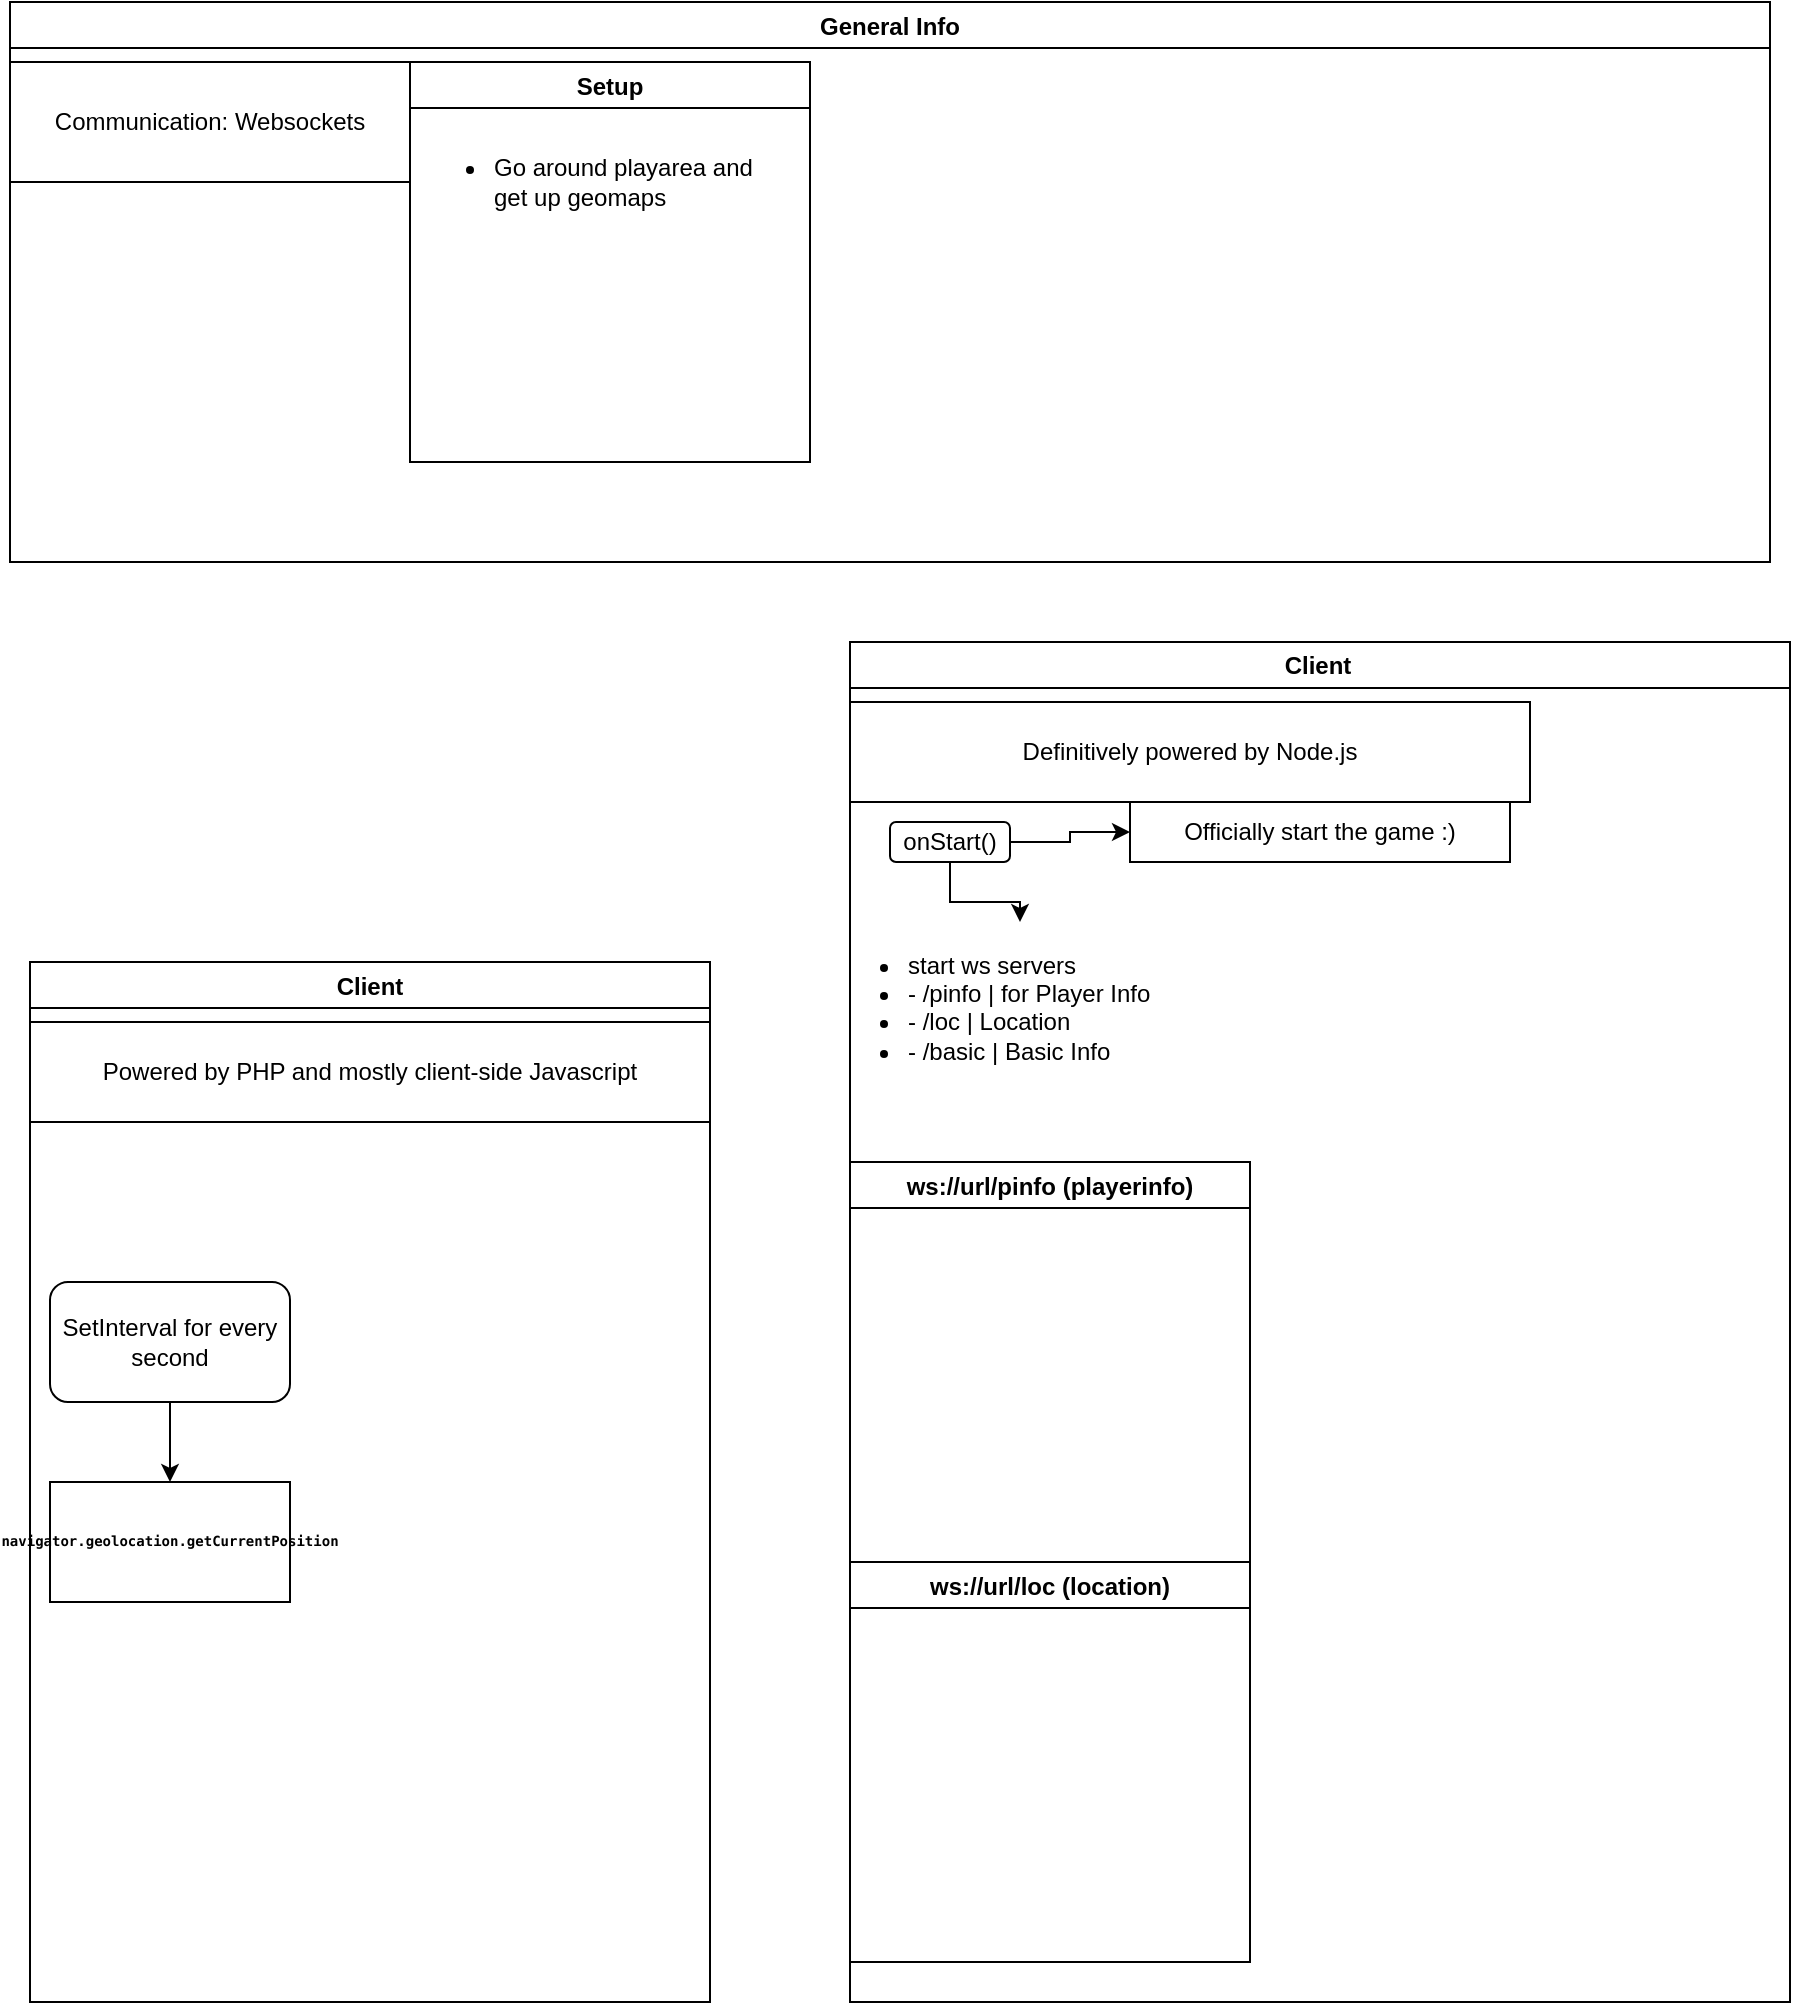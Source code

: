 <mxfile version="13.9.2" type="github">
  <diagram id="CQ5-SCFiZAmAGeY1lwmJ" name="Page-1">
    <mxGraphModel dx="1422" dy="1903" grid="1" gridSize="10" guides="1" tooltips="1" connect="1" arrows="1" fold="1" page="1" pageScale="1" pageWidth="850" pageHeight="1100" math="0" shadow="0">
      <root>
        <mxCell id="0" />
        <mxCell id="1" parent="0" />
        <mxCell id="Uq4jdsSz1HJpVTgpHxvG-2" value="Client" style="swimlane;" parent="1" vertex="1">
          <mxGeometry x="30" y="50" width="340" height="520" as="geometry" />
        </mxCell>
        <mxCell id="Uq4jdsSz1HJpVTgpHxvG-6" style="edgeStyle=orthogonalEdgeStyle;rounded=0;orthogonalLoop=1;jettySize=auto;html=1;" parent="Uq4jdsSz1HJpVTgpHxvG-2" source="Uq4jdsSz1HJpVTgpHxvG-1" target="Uq4jdsSz1HJpVTgpHxvG-5" edge="1">
          <mxGeometry relative="1" as="geometry" />
        </mxCell>
        <mxCell id="Uq4jdsSz1HJpVTgpHxvG-1" value="SetInterval for every second" style="rounded=1;whiteSpace=wrap;html=1;" parent="Uq4jdsSz1HJpVTgpHxvG-2" vertex="1">
          <mxGeometry x="10" y="160" width="120" height="60" as="geometry" />
        </mxCell>
        <mxCell id="Uq4jdsSz1HJpVTgpHxvG-3" value="Powered by PHP and mostly client-side Javascript" style="rounded=0;whiteSpace=wrap;html=1;" parent="Uq4jdsSz1HJpVTgpHxvG-2" vertex="1">
          <mxGeometry y="30" width="340" height="50" as="geometry" />
        </mxCell>
        <mxCell id="Uq4jdsSz1HJpVTgpHxvG-5" value="&lt;pre style=&quot;font-size: 7px&quot;&gt;&lt;font style=&quot;font-size: 7px&quot;&gt;&lt;code class=&quot;hljs xml&quot;&gt;&lt;span class=&quot;javascript&quot;&gt;&lt;span class=&quot;javascript&quot;&gt;navigator.geolocation.getCurrentPosition&lt;/span&gt;&lt;/span&gt;&lt;/code&gt;&lt;/font&gt;&lt;/pre&gt;" style="rounded=0;whiteSpace=wrap;html=1;fontStyle=1" parent="Uq4jdsSz1HJpVTgpHxvG-2" vertex="1">
          <mxGeometry x="10" y="260" width="120" height="60" as="geometry" />
        </mxCell>
        <mxCell id="Uq4jdsSz1HJpVTgpHxvG-8" value="Client" style="swimlane;spacingRight=2;spacing=4;autosize=0;whiteSpace=wrap;" parent="1" vertex="1">
          <mxGeometry x="440" y="-110" width="470" height="680" as="geometry" />
        </mxCell>
        <mxCell id="Uq4jdsSz1HJpVTgpHxvG-9" style="edgeStyle=orthogonalEdgeStyle;rounded=0;orthogonalLoop=1;jettySize=auto;html=1;" parent="Uq4jdsSz1HJpVTgpHxvG-8" edge="1">
          <mxGeometry relative="1" as="geometry">
            <mxPoint x="130" y="190.0" as="sourcePoint" />
          </mxGeometry>
        </mxCell>
        <mxCell id="Uq4jdsSz1HJpVTgpHxvG-11" value="Definitively powered by Node.js " style="rounded=0;whiteSpace=wrap;html=1;" parent="Uq4jdsSz1HJpVTgpHxvG-8" vertex="1">
          <mxGeometry y="30" width="340" height="50" as="geometry" />
        </mxCell>
        <mxCell id="Ihg67YJzbRDvW6LbFoeo-3" value="ws://url/pinfo (playerinfo)" style="swimlane;" vertex="1" parent="Uq4jdsSz1HJpVTgpHxvG-8">
          <mxGeometry y="260" width="200" height="200" as="geometry" />
        </mxCell>
        <mxCell id="Ihg67YJzbRDvW6LbFoeo-9" style="edgeStyle=orthogonalEdgeStyle;rounded=0;orthogonalLoop=1;jettySize=auto;html=1;" edge="1" parent="Uq4jdsSz1HJpVTgpHxvG-8" source="Ihg67YJzbRDvW6LbFoeo-5" target="Ihg67YJzbRDvW6LbFoeo-7">
          <mxGeometry relative="1" as="geometry" />
        </mxCell>
        <mxCell id="Ihg67YJzbRDvW6LbFoeo-11" style="edgeStyle=orthogonalEdgeStyle;rounded=0;orthogonalLoop=1;jettySize=auto;html=1;" edge="1" parent="Uq4jdsSz1HJpVTgpHxvG-8" source="Ihg67YJzbRDvW6LbFoeo-5" target="Ihg67YJzbRDvW6LbFoeo-10">
          <mxGeometry relative="1" as="geometry" />
        </mxCell>
        <mxCell id="Ihg67YJzbRDvW6LbFoeo-5" value="onStart()" style="rounded=1;whiteSpace=wrap;html=1;" vertex="1" parent="Uq4jdsSz1HJpVTgpHxvG-8">
          <mxGeometry x="20" y="90" width="60" height="20" as="geometry" />
        </mxCell>
        <mxCell id="Ihg67YJzbRDvW6LbFoeo-7" value="&lt;ul&gt;&lt;li&gt;start ws servers&lt;/li&gt;&lt;li&gt;- /pinfo | for Player Info&lt;/li&gt;&lt;li&gt;- /loc | Location&lt;/li&gt;&lt;li&gt;- /basic | Basic Info&lt;br&gt;&lt;/li&gt;&lt;/ul&gt;" style="text;strokeColor=none;fillColor=none;html=1;verticalAlign=middle;overflow=hidden;labelBorderColor=none;spacingRight=2;spacingBottom=2;spacingLeft=2;" vertex="1" parent="Uq4jdsSz1HJpVTgpHxvG-8">
          <mxGeometry x="-15" y="140" width="200" height="80" as="geometry" />
        </mxCell>
        <mxCell id="Ihg67YJzbRDvW6LbFoeo-10" value="&lt;div&gt;Officially start the game :)&lt;/div&gt;" style="rounded=0;whiteSpace=wrap;html=1;" vertex="1" parent="Uq4jdsSz1HJpVTgpHxvG-8">
          <mxGeometry x="140" y="80" width="190" height="30" as="geometry" />
        </mxCell>
        <mxCell id="Ihg67YJzbRDvW6LbFoeo-12" value="ws://url/loc (location)" style="swimlane;" vertex="1" parent="Uq4jdsSz1HJpVTgpHxvG-8">
          <mxGeometry y="460" width="200" height="200" as="geometry" />
        </mxCell>
        <mxCell id="Uq4jdsSz1HJpVTgpHxvG-14" value="General Info" style="swimlane;" parent="1" vertex="1">
          <mxGeometry x="20" y="-430" width="880" height="280" as="geometry" />
        </mxCell>
        <mxCell id="Uq4jdsSz1HJpVTgpHxvG-16" value="Communication: Websockets" style="rounded=0;whiteSpace=wrap;html=1;" parent="Uq4jdsSz1HJpVTgpHxvG-14" vertex="1">
          <mxGeometry y="30" width="200" height="60" as="geometry" />
        </mxCell>
        <mxCell id="Ihg67YJzbRDvW6LbFoeo-18" value="Setup" style="swimlane;html=0;" vertex="1" parent="Uq4jdsSz1HJpVTgpHxvG-14">
          <mxGeometry x="200" y="30" width="200" height="200" as="geometry" />
        </mxCell>
        <mxCell id="Ihg67YJzbRDvW6LbFoeo-21" value="&lt;ul&gt;&lt;li&gt;Go around playarea and get up geomaps&lt;br&gt;&lt;/li&gt;&lt;/ul&gt;" style="text;strokeColor=none;fillColor=none;html=1;whiteSpace=wrap;verticalAlign=middle;overflow=hidden;" vertex="1" parent="Ihg67YJzbRDvW6LbFoeo-18">
          <mxGeometry y="20" width="180" height="80" as="geometry" />
        </mxCell>
      </root>
    </mxGraphModel>
  </diagram>
</mxfile>
